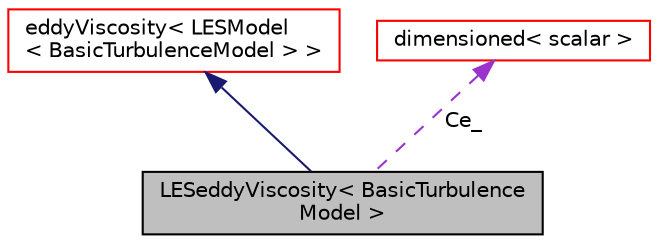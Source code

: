 digraph "LESeddyViscosity&lt; BasicTurbulenceModel &gt;"
{
  bgcolor="transparent";
  edge [fontname="Helvetica",fontsize="10",labelfontname="Helvetica",labelfontsize="10"];
  node [fontname="Helvetica",fontsize="10",shape=record];
  Node1 [label="LESeddyViscosity\< BasicTurbulence\lModel \>",height=0.2,width=0.4,color="black", fillcolor="grey75", style="filled", fontcolor="black"];
  Node2 -> Node1 [dir="back",color="midnightblue",fontsize="10",style="solid",fontname="Helvetica"];
  Node2 [label="eddyViscosity\< LESModel\l\< BasicTurbulenceModel \> \>",height=0.2,width=0.4,color="red",URL="$a00617.html"];
  Node3 -> Node1 [dir="back",color="darkorchid3",fontsize="10",style="dashed",label=" Ce_" ,fontname="Helvetica"];
  Node3 [label="dimensioned\< scalar \>",height=0.2,width=0.4,color="red",URL="$a00536.html"];
}
